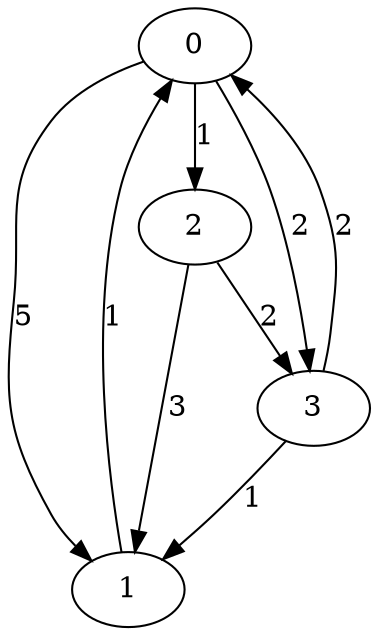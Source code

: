 strict digraph "" {
	0 -> 1	[label=5];
	0 -> 2	[label=1];
	0 -> 3	[label=2];
	1 -> 0	[label=1];
	2 -> 1	[label=3];
	2 -> 3	[label=2];
	3 -> 0	[label=2];
	3 -> 1	[label=1];
}
